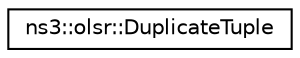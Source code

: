 digraph "Graphical Class Hierarchy"
{
 // LATEX_PDF_SIZE
  edge [fontname="Helvetica",fontsize="10",labelfontname="Helvetica",labelfontsize="10"];
  node [fontname="Helvetica",fontsize="10",shape=record];
  rankdir="LR";
  Node0 [label="ns3::olsr::DuplicateTuple",height=0.2,width=0.4,color="black", fillcolor="white", style="filled",URL="$structns3_1_1olsr_1_1_duplicate_tuple.html",tooltip="A Duplicate Tuple."];
}
